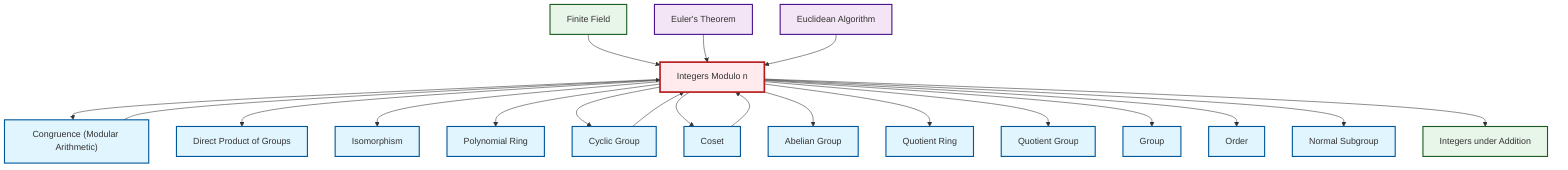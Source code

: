 graph TD
    classDef definition fill:#e1f5fe,stroke:#01579b,stroke-width:2px
    classDef theorem fill:#f3e5f5,stroke:#4a148c,stroke-width:2px
    classDef axiom fill:#fff3e0,stroke:#e65100,stroke-width:2px
    classDef example fill:#e8f5e9,stroke:#1b5e20,stroke-width:2px
    classDef current fill:#ffebee,stroke:#b71c1c,stroke-width:3px
    def-direct-product["Direct Product of Groups"]:::definition
    def-polynomial-ring["Polynomial Ring"]:::definition
    thm-euclidean-algorithm["Euclidean Algorithm"]:::theorem
    def-congruence["Congruence (Modular Arithmetic)"]:::definition
    def-isomorphism["Isomorphism"]:::definition
    def-quotient-group["Quotient Group"]:::definition
    def-quotient-ring["Quotient Ring"]:::definition
    thm-euler["Euler's Theorem"]:::theorem
    ex-finite-field["Finite Field"]:::example
    def-cyclic-group["Cyclic Group"]:::definition
    def-coset["Coset"]:::definition
    def-abelian-group["Abelian Group"]:::definition
    def-group["Group"]:::definition
    ex-integers-addition["Integers under Addition"]:::example
    def-normal-subgroup["Normal Subgroup"]:::definition
    ex-quotient-integers-mod-n["Integers Modulo n"]:::example
    def-order["Order"]:::definition
    ex-finite-field --> ex-quotient-integers-mod-n
    thm-euler --> ex-quotient-integers-mod-n
    ex-quotient-integers-mod-n --> def-congruence
    ex-quotient-integers-mod-n --> def-direct-product
    ex-quotient-integers-mod-n --> def-isomorphism
    def-congruence --> ex-quotient-integers-mod-n
    ex-quotient-integers-mod-n --> def-polynomial-ring
    ex-quotient-integers-mod-n --> def-cyclic-group
    ex-quotient-integers-mod-n --> def-coset
    ex-quotient-integers-mod-n --> def-abelian-group
    ex-quotient-integers-mod-n --> def-quotient-ring
    ex-quotient-integers-mod-n --> def-quotient-group
    ex-quotient-integers-mod-n --> def-group
    ex-quotient-integers-mod-n --> def-order
    ex-quotient-integers-mod-n --> def-normal-subgroup
    def-coset --> ex-quotient-integers-mod-n
    ex-quotient-integers-mod-n --> ex-integers-addition
    def-cyclic-group --> ex-quotient-integers-mod-n
    thm-euclidean-algorithm --> ex-quotient-integers-mod-n
    class ex-quotient-integers-mod-n current